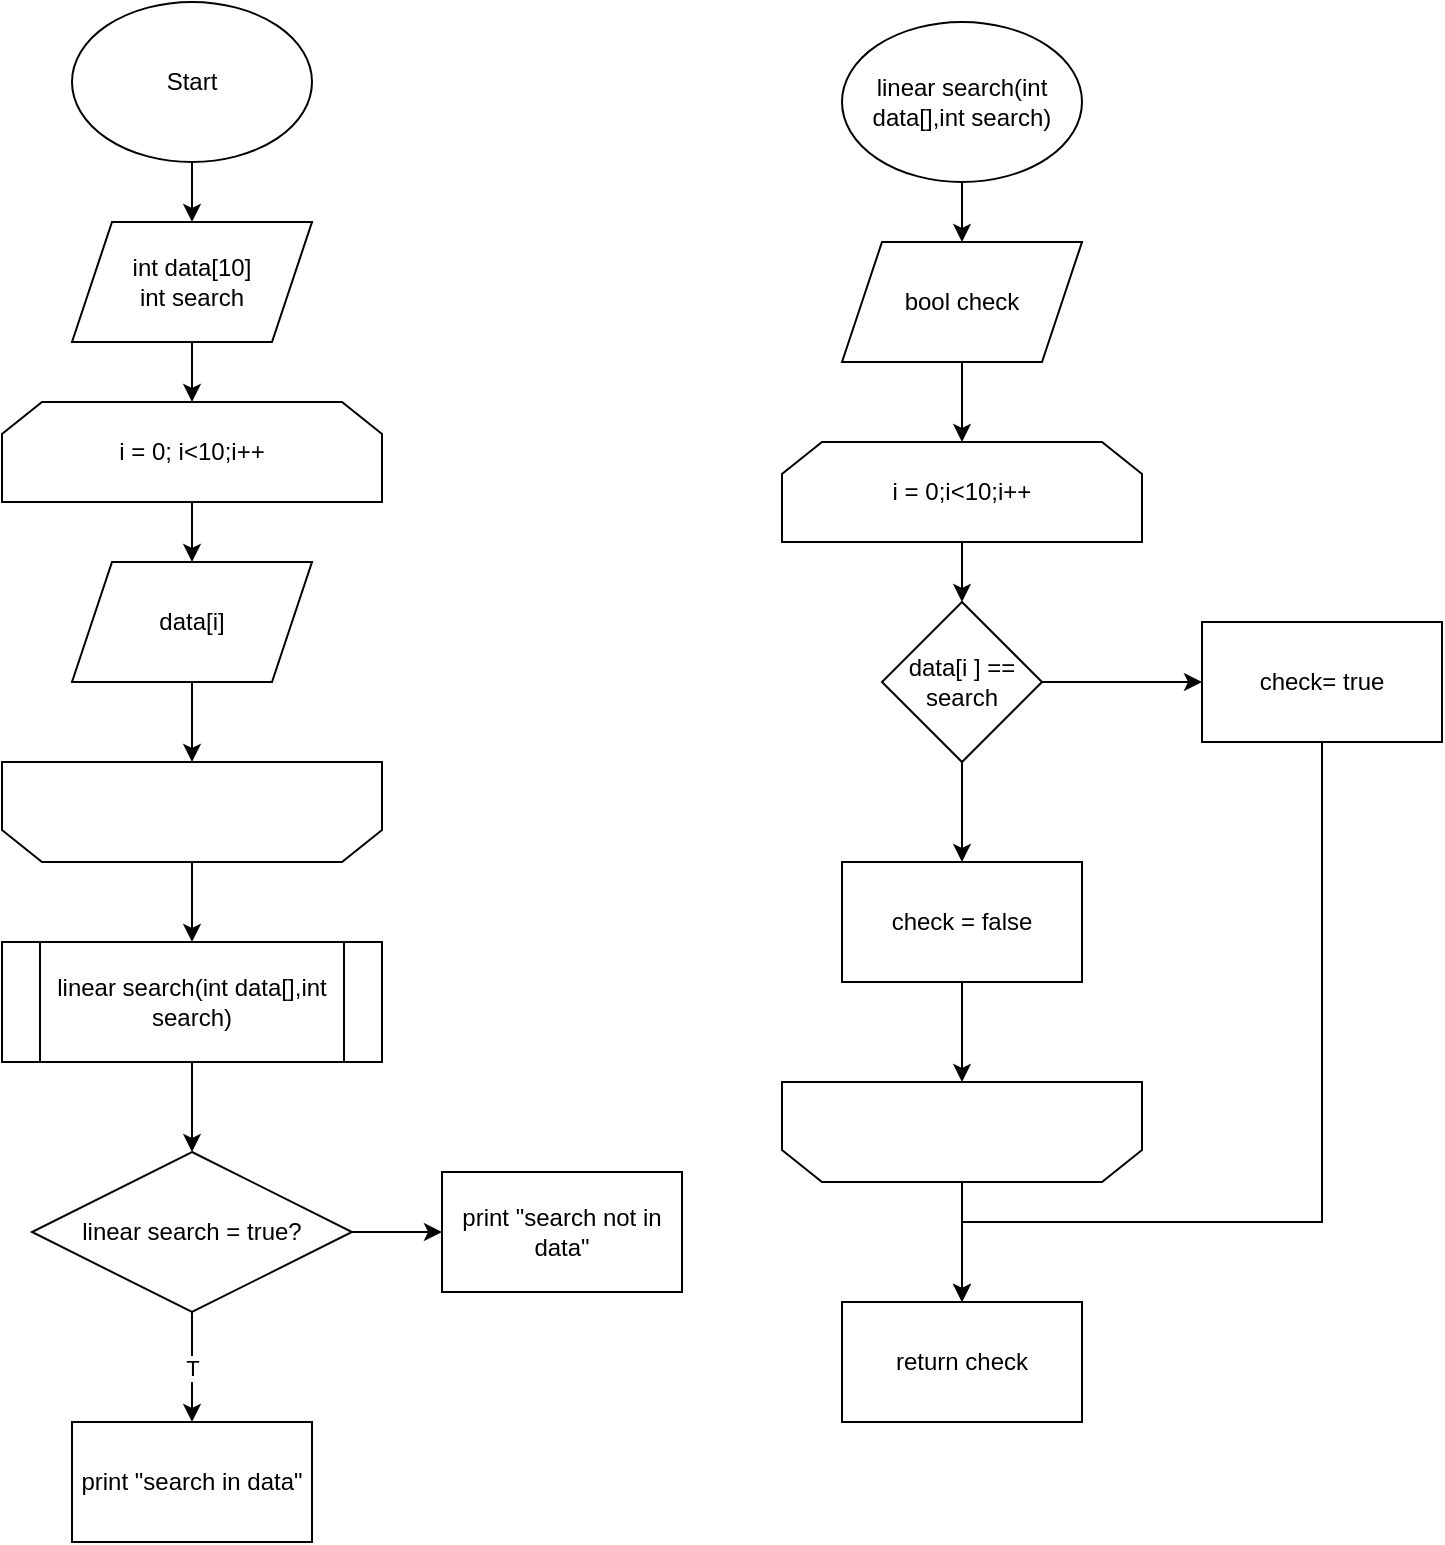 <mxfile version="18.1.2" type="github"><diagram id="C5RBs43oDa-KdzZeNtuy" name="Page-1"><mxGraphModel dx="1422" dy="914" grid="1" gridSize="10" guides="1" tooltips="1" connect="1" arrows="1" fold="1" page="1" pageScale="1" pageWidth="827" pageHeight="1169" math="0" shadow="0"><root><mxCell id="WIyWlLk6GJQsqaUBKTNV-0"/><mxCell id="WIyWlLk6GJQsqaUBKTNV-1" parent="WIyWlLk6GJQsqaUBKTNV-0"/><mxCell id="rdisFFMh2mhxvVhAfnMq-7" style="edgeStyle=orthogonalEdgeStyle;rounded=0;orthogonalLoop=1;jettySize=auto;html=1;exitX=0.5;exitY=1;exitDx=0;exitDy=0;entryX=0.5;entryY=0;entryDx=0;entryDy=0;" edge="1" parent="WIyWlLk6GJQsqaUBKTNV-1" source="rdisFFMh2mhxvVhAfnMq-0" target="rdisFFMh2mhxvVhAfnMq-1"><mxGeometry relative="1" as="geometry"/></mxCell><mxCell id="rdisFFMh2mhxvVhAfnMq-0" value="Start" style="ellipse;whiteSpace=wrap;html=1;" vertex="1" parent="WIyWlLk6GJQsqaUBKTNV-1"><mxGeometry x="65" y="10" width="120" height="80" as="geometry"/></mxCell><mxCell id="rdisFFMh2mhxvVhAfnMq-8" style="edgeStyle=orthogonalEdgeStyle;rounded=0;orthogonalLoop=1;jettySize=auto;html=1;exitX=0.5;exitY=1;exitDx=0;exitDy=0;entryX=0.5;entryY=0;entryDx=0;entryDy=0;" edge="1" parent="WIyWlLk6GJQsqaUBKTNV-1" source="rdisFFMh2mhxvVhAfnMq-1"><mxGeometry relative="1" as="geometry"><mxPoint x="125" y="210" as="targetPoint"/></mxGeometry></mxCell><mxCell id="rdisFFMh2mhxvVhAfnMq-1" value="int data[10]&lt;br&gt;int search" style="shape=parallelogram;perimeter=parallelogramPerimeter;whiteSpace=wrap;html=1;fixedSize=1;" vertex="1" parent="WIyWlLk6GJQsqaUBKTNV-1"><mxGeometry x="65" y="120" width="120" height="60" as="geometry"/></mxCell><mxCell id="rdisFFMh2mhxvVhAfnMq-19" style="edgeStyle=orthogonalEdgeStyle;rounded=0;orthogonalLoop=1;jettySize=auto;html=1;exitX=0.5;exitY=1;exitDx=0;exitDy=0;entryX=0.5;entryY=0;entryDx=0;entryDy=0;" edge="1" parent="WIyWlLk6GJQsqaUBKTNV-1" source="rdisFFMh2mhxvVhAfnMq-17" target="rdisFFMh2mhxvVhAfnMq-18"><mxGeometry relative="1" as="geometry"/></mxCell><mxCell id="rdisFFMh2mhxvVhAfnMq-17" value="i = 0; i&amp;lt;10;i++" style="shape=loopLimit;whiteSpace=wrap;html=1;" vertex="1" parent="WIyWlLk6GJQsqaUBKTNV-1"><mxGeometry x="30" y="210" width="190" height="50" as="geometry"/></mxCell><mxCell id="rdisFFMh2mhxvVhAfnMq-20" style="edgeStyle=orthogonalEdgeStyle;rounded=0;orthogonalLoop=1;jettySize=auto;html=1;exitX=0.5;exitY=1;exitDx=0;exitDy=0;" edge="1" parent="WIyWlLk6GJQsqaUBKTNV-1" source="rdisFFMh2mhxvVhAfnMq-18"><mxGeometry relative="1" as="geometry"><mxPoint x="125" y="390" as="targetPoint"/></mxGeometry></mxCell><mxCell id="rdisFFMh2mhxvVhAfnMq-18" value="data[i]" style="shape=parallelogram;perimeter=parallelogramPerimeter;whiteSpace=wrap;html=1;fixedSize=1;" vertex="1" parent="WIyWlLk6GJQsqaUBKTNV-1"><mxGeometry x="65" y="290" width="120" height="60" as="geometry"/></mxCell><mxCell id="rdisFFMh2mhxvVhAfnMq-23" style="edgeStyle=orthogonalEdgeStyle;rounded=0;orthogonalLoop=1;jettySize=auto;html=1;exitX=0.5;exitY=0;exitDx=0;exitDy=0;entryX=0.5;entryY=0;entryDx=0;entryDy=0;" edge="1" parent="WIyWlLk6GJQsqaUBKTNV-1" source="rdisFFMh2mhxvVhAfnMq-21" target="rdisFFMh2mhxvVhAfnMq-22"><mxGeometry relative="1" as="geometry"/></mxCell><mxCell id="rdisFFMh2mhxvVhAfnMq-21" value="" style="shape=loopLimit;whiteSpace=wrap;html=1;rotation=-180;" vertex="1" parent="WIyWlLk6GJQsqaUBKTNV-1"><mxGeometry x="30" y="390" width="190" height="50" as="geometry"/></mxCell><mxCell id="rdisFFMh2mhxvVhAfnMq-50" style="edgeStyle=orthogonalEdgeStyle;rounded=0;orthogonalLoop=1;jettySize=auto;html=1;exitX=0.5;exitY=1;exitDx=0;exitDy=0;entryX=0.5;entryY=0;entryDx=0;entryDy=0;" edge="1" parent="WIyWlLk6GJQsqaUBKTNV-1" source="rdisFFMh2mhxvVhAfnMq-22" target="rdisFFMh2mhxvVhAfnMq-49"><mxGeometry relative="1" as="geometry"/></mxCell><mxCell id="rdisFFMh2mhxvVhAfnMq-22" value="linear search(int data[],int search)" style="shape=process;whiteSpace=wrap;html=1;backgroundOutline=1;" vertex="1" parent="WIyWlLk6GJQsqaUBKTNV-1"><mxGeometry x="30" y="480" width="190" height="60" as="geometry"/></mxCell><mxCell id="rdisFFMh2mhxvVhAfnMq-31" style="edgeStyle=orthogonalEdgeStyle;rounded=0;orthogonalLoop=1;jettySize=auto;html=1;exitX=0.5;exitY=1;exitDx=0;exitDy=0;entryX=0.5;entryY=0;entryDx=0;entryDy=0;" edge="1" parent="WIyWlLk6GJQsqaUBKTNV-1" source="rdisFFMh2mhxvVhAfnMq-28"><mxGeometry relative="1" as="geometry"><mxPoint x="510" y="130" as="targetPoint"/></mxGeometry></mxCell><mxCell id="rdisFFMh2mhxvVhAfnMq-28" value="linear search(int data[],int search)" style="ellipse;whiteSpace=wrap;html=1;" vertex="1" parent="WIyWlLk6GJQsqaUBKTNV-1"><mxGeometry x="450" y="20" width="120" height="80" as="geometry"/></mxCell><mxCell id="rdisFFMh2mhxvVhAfnMq-33" style="edgeStyle=orthogonalEdgeStyle;rounded=0;orthogonalLoop=1;jettySize=auto;html=1;exitX=0.5;exitY=1;exitDx=0;exitDy=0;" edge="1" parent="WIyWlLk6GJQsqaUBKTNV-1" source="rdisFFMh2mhxvVhAfnMq-32"><mxGeometry relative="1" as="geometry"><mxPoint x="510" y="230" as="targetPoint"/></mxGeometry></mxCell><mxCell id="rdisFFMh2mhxvVhAfnMq-32" value="bool check" style="shape=parallelogram;perimeter=parallelogramPerimeter;whiteSpace=wrap;html=1;fixedSize=1;" vertex="1" parent="WIyWlLk6GJQsqaUBKTNV-1"><mxGeometry x="450" y="130" width="120" height="60" as="geometry"/></mxCell><mxCell id="rdisFFMh2mhxvVhAfnMq-40" style="edgeStyle=orthogonalEdgeStyle;rounded=0;orthogonalLoop=1;jettySize=auto;html=1;exitX=0.5;exitY=1;exitDx=0;exitDy=0;entryX=0.5;entryY=0;entryDx=0;entryDy=0;" edge="1" parent="WIyWlLk6GJQsqaUBKTNV-1" source="rdisFFMh2mhxvVhAfnMq-34" target="rdisFFMh2mhxvVhAfnMq-35"><mxGeometry relative="1" as="geometry"/></mxCell><mxCell id="rdisFFMh2mhxvVhAfnMq-34" value="i = 0;i&amp;lt;10;i++" style="shape=loopLimit;whiteSpace=wrap;html=1;" vertex="1" parent="WIyWlLk6GJQsqaUBKTNV-1"><mxGeometry x="420" y="230" width="180" height="50" as="geometry"/></mxCell><mxCell id="rdisFFMh2mhxvVhAfnMq-37" style="edgeStyle=orthogonalEdgeStyle;rounded=0;orthogonalLoop=1;jettySize=auto;html=1;exitX=0.5;exitY=1;exitDx=0;exitDy=0;" edge="1" parent="WIyWlLk6GJQsqaUBKTNV-1" source="rdisFFMh2mhxvVhAfnMq-35"><mxGeometry relative="1" as="geometry"><mxPoint x="510" y="440" as="targetPoint"/></mxGeometry></mxCell><mxCell id="rdisFFMh2mhxvVhAfnMq-42" style="edgeStyle=orthogonalEdgeStyle;rounded=0;orthogonalLoop=1;jettySize=auto;html=1;exitX=1;exitY=0.5;exitDx=0;exitDy=0;entryX=0;entryY=0.5;entryDx=0;entryDy=0;" edge="1" parent="WIyWlLk6GJQsqaUBKTNV-1" source="rdisFFMh2mhxvVhAfnMq-35" target="rdisFFMh2mhxvVhAfnMq-41"><mxGeometry relative="1" as="geometry"/></mxCell><mxCell id="rdisFFMh2mhxvVhAfnMq-35" value="data[i ] == search" style="rhombus;whiteSpace=wrap;html=1;" vertex="1" parent="WIyWlLk6GJQsqaUBKTNV-1"><mxGeometry x="470" y="310" width="80" height="80" as="geometry"/></mxCell><mxCell id="rdisFFMh2mhxvVhAfnMq-47" style="edgeStyle=orthogonalEdgeStyle;rounded=0;orthogonalLoop=1;jettySize=auto;html=1;exitX=0.5;exitY=0;exitDx=0;exitDy=0;entryX=0.5;entryY=0;entryDx=0;entryDy=0;" edge="1" parent="WIyWlLk6GJQsqaUBKTNV-1" source="rdisFFMh2mhxvVhAfnMq-36" target="rdisFFMh2mhxvVhAfnMq-46"><mxGeometry relative="1" as="geometry"/></mxCell><mxCell id="rdisFFMh2mhxvVhAfnMq-36" value="" style="shape=loopLimit;whiteSpace=wrap;html=1;rotation=-180;" vertex="1" parent="WIyWlLk6GJQsqaUBKTNV-1"><mxGeometry x="420" y="550" width="180" height="50" as="geometry"/></mxCell><mxCell id="rdisFFMh2mhxvVhAfnMq-39" style="edgeStyle=orthogonalEdgeStyle;rounded=0;orthogonalLoop=1;jettySize=auto;html=1;exitX=0.5;exitY=1;exitDx=0;exitDy=0;entryX=0.5;entryY=1;entryDx=0;entryDy=0;" edge="1" parent="WIyWlLk6GJQsqaUBKTNV-1" source="rdisFFMh2mhxvVhAfnMq-38" target="rdisFFMh2mhxvVhAfnMq-36"><mxGeometry relative="1" as="geometry"/></mxCell><mxCell id="rdisFFMh2mhxvVhAfnMq-38" value="check = false" style="rounded=0;whiteSpace=wrap;html=1;" vertex="1" parent="WIyWlLk6GJQsqaUBKTNV-1"><mxGeometry x="450" y="440" width="120" height="60" as="geometry"/></mxCell><mxCell id="rdisFFMh2mhxvVhAfnMq-48" style="edgeStyle=orthogonalEdgeStyle;rounded=0;orthogonalLoop=1;jettySize=auto;html=1;exitX=0.5;exitY=1;exitDx=0;exitDy=0;entryX=0.5;entryY=0;entryDx=0;entryDy=0;" edge="1" parent="WIyWlLk6GJQsqaUBKTNV-1" source="rdisFFMh2mhxvVhAfnMq-41" target="rdisFFMh2mhxvVhAfnMq-46"><mxGeometry relative="1" as="geometry"><Array as="points"><mxPoint x="690" y="620"/><mxPoint x="510" y="620"/></Array></mxGeometry></mxCell><mxCell id="rdisFFMh2mhxvVhAfnMq-41" value="check= true" style="rounded=0;whiteSpace=wrap;html=1;" vertex="1" parent="WIyWlLk6GJQsqaUBKTNV-1"><mxGeometry x="630" y="320" width="120" height="60" as="geometry"/></mxCell><mxCell id="rdisFFMh2mhxvVhAfnMq-46" value="return check" style="rounded=0;whiteSpace=wrap;html=1;" vertex="1" parent="WIyWlLk6GJQsqaUBKTNV-1"><mxGeometry x="450" y="660" width="120" height="60" as="geometry"/></mxCell><mxCell id="rdisFFMh2mhxvVhAfnMq-51" value="T" style="edgeStyle=orthogonalEdgeStyle;rounded=0;orthogonalLoop=1;jettySize=auto;html=1;exitX=0.5;exitY=1;exitDx=0;exitDy=0;entryX=0.5;entryY=0;entryDx=0;entryDy=0;" edge="1" parent="WIyWlLk6GJQsqaUBKTNV-1" source="rdisFFMh2mhxvVhAfnMq-49" target="rdisFFMh2mhxvVhAfnMq-52"><mxGeometry relative="1" as="geometry"><mxPoint x="125" y="720" as="targetPoint"/></mxGeometry></mxCell><mxCell id="rdisFFMh2mhxvVhAfnMq-53" style="edgeStyle=orthogonalEdgeStyle;rounded=0;orthogonalLoop=1;jettySize=auto;html=1;exitX=1;exitY=0.5;exitDx=0;exitDy=0;entryX=0;entryY=0.5;entryDx=0;entryDy=0;" edge="1" parent="WIyWlLk6GJQsqaUBKTNV-1" source="rdisFFMh2mhxvVhAfnMq-49" target="rdisFFMh2mhxvVhAfnMq-54"><mxGeometry relative="1" as="geometry"><mxPoint x="250" y="625" as="targetPoint"/></mxGeometry></mxCell><mxCell id="rdisFFMh2mhxvVhAfnMq-49" value="linear search = true?" style="rhombus;whiteSpace=wrap;html=1;" vertex="1" parent="WIyWlLk6GJQsqaUBKTNV-1"><mxGeometry x="45" y="585" width="160" height="80" as="geometry"/></mxCell><mxCell id="rdisFFMh2mhxvVhAfnMq-52" value="print &quot;search in data&quot;" style="rounded=0;whiteSpace=wrap;html=1;" vertex="1" parent="WIyWlLk6GJQsqaUBKTNV-1"><mxGeometry x="65" y="720" width="120" height="60" as="geometry"/></mxCell><mxCell id="rdisFFMh2mhxvVhAfnMq-54" value="print &quot;search not in data&quot;" style="rounded=0;whiteSpace=wrap;html=1;" vertex="1" parent="WIyWlLk6GJQsqaUBKTNV-1"><mxGeometry x="250" y="595" width="120" height="60" as="geometry"/></mxCell></root></mxGraphModel></diagram></mxfile>